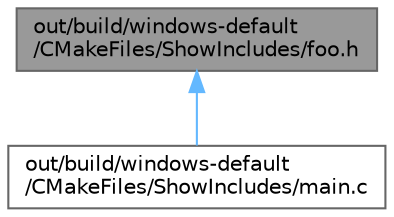 digraph "out/build/windows-default/CMakeFiles/ShowIncludes/foo.h"
{
 // LATEX_PDF_SIZE
  bgcolor="transparent";
  edge [fontname=Helvetica,fontsize=10,labelfontname=Helvetica,labelfontsize=10];
  node [fontname=Helvetica,fontsize=10,shape=box,height=0.2,width=0.4];
  Node1 [id="Node000001",label="out/build/windows-default\l/CMakeFiles/ShowIncludes/foo.h",height=0.2,width=0.4,color="gray40", fillcolor="grey60", style="filled", fontcolor="black",tooltip=" "];
  Node1 -> Node2 [id="edge1_Node000001_Node000002",dir="back",color="steelblue1",style="solid",tooltip=" "];
  Node2 [id="Node000002",label="out/build/windows-default\l/CMakeFiles/ShowIncludes/main.c",height=0.2,width=0.4,color="grey40", fillcolor="white", style="filled",URL="$main_8c.html",tooltip=" "];
}

